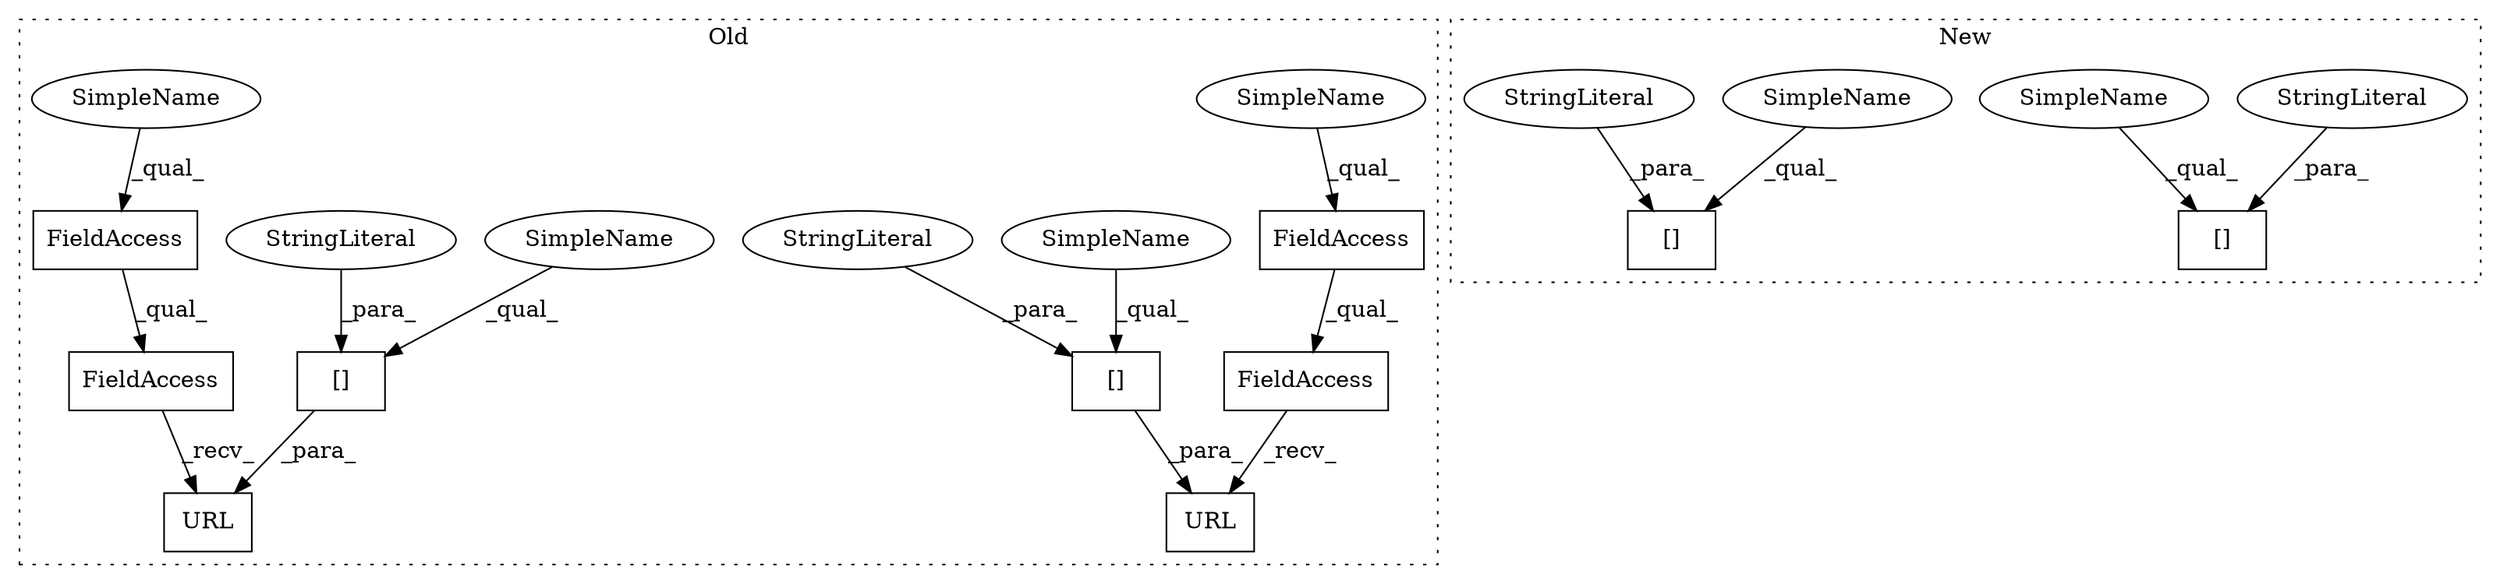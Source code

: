 digraph G {
subgraph cluster0 {
1 [label="URL" a="32" s="718,751" l="4,1" shape="box"];
6 [label="[]" a="2" s="722,750" l="14,1" shape="box"];
7 [label="[]" a="2" s="823,846" l="14,1" shape="box"];
8 [label="FieldAccess" a="22" s="696" l="21" shape="box"];
9 [label="FieldAccess" a="22" s="696" l="17" shape="box"];
10 [label="FieldAccess" a="22" s="797" l="17" shape="box"];
11 [label="FieldAccess" a="22" s="797" l="21" shape="box"];
12 [label="StringLiteral" a="45" s="736" l="14" shape="ellipse"];
13 [label="StringLiteral" a="45" s="837" l="9" shape="ellipse"];
14 [label="URL" a="32" s="819,847" l="4,1" shape="box"];
17 [label="SimpleName" a="42" s="797" l="10" shape="ellipse"];
18 [label="SimpleName" a="42" s="696" l="10" shape="ellipse"];
19 [label="SimpleName" a="42" s="823" l="13" shape="ellipse"];
20 [label="SimpleName" a="42" s="722" l="13" shape="ellipse"];
label = "Old";
style="dotted";
}
subgraph cluster1 {
2 [label="[]" a="2" s="556,584" l="14,1" shape="box"];
3 [label="StringLiteral" a="45" s="570" l="14" shape="ellipse"];
4 [label="[]" a="2" s="630,653" l="14,1" shape="box"];
5 [label="StringLiteral" a="45" s="644" l="9" shape="ellipse"];
15 [label="SimpleName" a="42" s="556" l="13" shape="ellipse"];
16 [label="SimpleName" a="42" s="630" l="13" shape="ellipse"];
label = "New";
style="dotted";
}
3 -> 2 [label="_para_"];
5 -> 4 [label="_para_"];
6 -> 1 [label="_para_"];
7 -> 14 [label="_para_"];
8 -> 1 [label="_recv_"];
9 -> 8 [label="_qual_"];
10 -> 11 [label="_qual_"];
11 -> 14 [label="_recv_"];
12 -> 6 [label="_para_"];
13 -> 7 [label="_para_"];
15 -> 2 [label="_qual_"];
16 -> 4 [label="_qual_"];
17 -> 10 [label="_qual_"];
18 -> 9 [label="_qual_"];
19 -> 7 [label="_qual_"];
20 -> 6 [label="_qual_"];
}